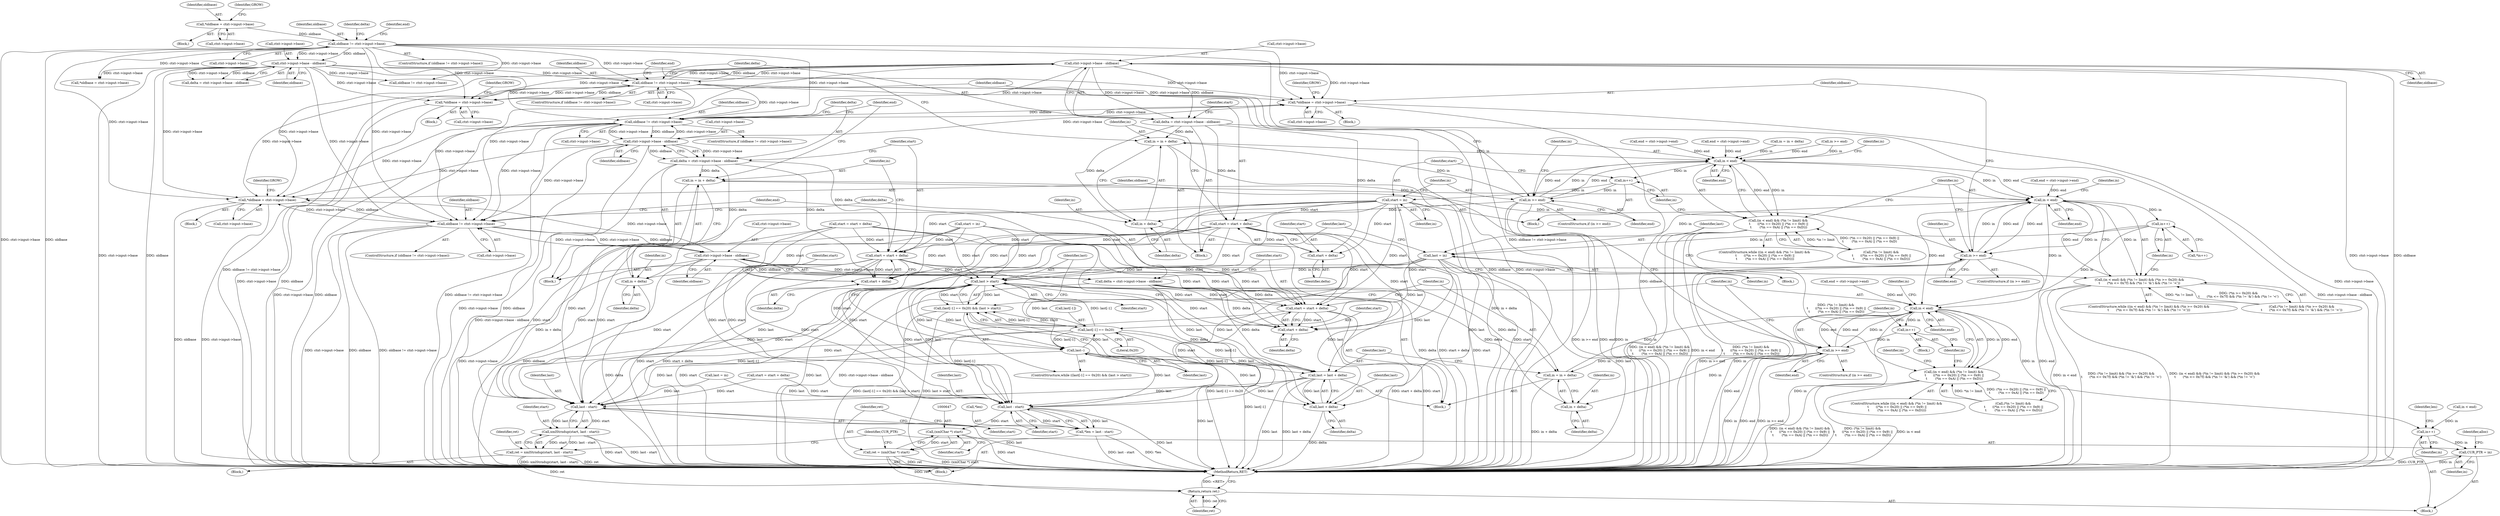 digraph "0_Chrome_d0947db40187f4708c58e64cbd6013faf9eddeed_1@pointer" {
"1000289" [label="(Call,ctxt->input->base - oldbase)"];
"1000278" [label="(Call,oldbase != ctxt->input->base)"];
"1000261" [label="(Call,*oldbase = ctxt->input->base)"];
"1000193" [label="(Call,ctxt->input->base - oldbase)"];
"1000182" [label="(Call,oldbase != ctxt->input->base)"];
"1000173" [label="(Call,*oldbase = ctxt->input->base)"];
"1000289" [label="(Call,ctxt->input->base - oldbase)"];
"1000287" [label="(Call,delta = ctxt->input->base - oldbase)"];
"1000296" [label="(Call,start = start + delta)"];
"1000396" [label="(Call,start = start + delta)"];
"1000398" [label="(Call,start + delta)"];
"1000424" [label="(Call,last > start)"];
"1000417" [label="(Call,(last[-1] == 0x20) && (last > start))"];
"1000427" [label="(Call,last--)"];
"1000418" [label="(Call,last[-1] == 0x20)"];
"1000512" [label="(Call,last = last + delta)"];
"1000514" [label="(Call,last + delta)"];
"1000641" [label="(Call,last - start)"];
"1000638" [label="(Call,*len = last - start)"];
"1000646" [label="(Call,(xmlChar *) start)"];
"1000644" [label="(Call,ret = (xmlChar *) start)"];
"1000673" [label="(Return,return ret;)"];
"1000661" [label="(Call,last - start)"];
"1000659" [label="(Call,xmlStrndup(start, last - start))"];
"1000657" [label="(Call,ret = xmlStrndup(start, last - start))"];
"1000502" [label="(Call,start = start + delta)"];
"1000504" [label="(Call,start + delta)"];
"1000298" [label="(Call,start + delta)"];
"1000301" [label="(Call,in = in + delta)"];
"1000222" [label="(Call,in < end)"];
"1000221" [label="(Call,(in < end) && (*in != limit) && \n\t       ((*in == 0x20) || (*in == 0x9) ||\n\t        (*in == 0xA) || (*in == 0xD)))"];
"1000430" [label="(Call,(in < end) && (*in != limit) && \n\t       ((*in == 0x20) || (*in == 0x9) ||\n\t        (*in == 0xA) || (*in == 0xD)))"];
"1000250" [label="(Call,in++)"];
"1000252" [label="(Call,start = in)"];
"1000256" [label="(Call,in >= end)"];
"1000303" [label="(Call,in + delta)"];
"1000315" [label="(Call,in < end)"];
"1000314" [label="(Call,(in < end) && (*in != limit) && (*in >= 0x20) &&\n\t       (*in <= 0x7f) && (*in != '&') && (*in != '<'))"];
"1000347" [label="(Call,in++)"];
"1000356" [label="(Call,in >= end)"];
"1000401" [label="(Call,in = in + delta)"];
"1000403" [label="(Call,in + delta)"];
"1000413" [label="(Call,last = in)"];
"1000431" [label="(Call,in < end)"];
"1000459" [label="(Call,in++)"];
"1000462" [label="(Call,in >= end)"];
"1000507" [label="(Call,in = in + delta)"];
"1000509" [label="(Call,in + delta)"];
"1000631" [label="(Call,in++)"];
"1000664" [label="(Call,CUR_PTR = in)"];
"1000361" [label="(Call,*oldbase = ctxt->input->base)"];
"1000378" [label="(Call,oldbase != ctxt->input->base)"];
"1000389" [label="(Call,ctxt->input->base - oldbase)"];
"1000387" [label="(Call,delta = ctxt->input->base - oldbase)"];
"1000467" [label="(Call,*oldbase = ctxt->input->base)"];
"1000484" [label="(Call,oldbase != ctxt->input->base)"];
"1000495" [label="(Call,ctxt->input->base - oldbase)"];
"1000493" [label="(Call,delta = ctxt->input->base - oldbase)"];
"1000219" [label="(Block,)"];
"1000253" [label="(Identifier,start)"];
"1000660" [label="(Identifier,start)"];
"1000389" [label="(Call,ctxt->input->base - oldbase)"];
"1000211" [label="(Identifier,end)"];
"1000251" [label="(Identifier,in)"];
"1000484" [label="(Call,oldbase != ctxt->input->base)"];
"1000631" [label="(Call,in++)"];
"1000298" [label="(Call,start + delta)"];
"1000646" [label="(Call,(xmlChar *) start)"];
"1000418" [label="(Call,last[-1] == 0x20)"];
"1000402" [label="(Identifier,in)"];
"1000358" [label="(Identifier,end)"];
"1000527" [label="(Identifier,in)"];
"1000224" [label="(Identifier,end)"];
"1000263" [label="(Call,ctxt->input->base)"];
"1000431" [label="(Call,in < end)"];
"1000210" [label="(Call,end = ctxt->input->end)"];
"1000427" [label="(Call,last--)"];
"1000514" [label="(Call,last + delta)"];
"1000296" [label="(Call,start = start + delta)"];
"1000404" [label="(Identifier,in)"];
"1000289" [label="(Call,ctxt->input->base - oldbase)"];
"1000390" [label="(Call,ctxt->input->base)"];
"1000346" [label="(Call,*in++)"];
"1000645" [label="(Identifier,ret)"];
"1000469" [label="(Call,ctxt->input->base)"];
"1000174" [label="(Identifier,oldbase)"];
"1000315" [label="(Call,in < end)"];
"1000378" [label="(Call,oldbase != ctxt->input->base)"];
"1000302" [label="(Identifier,in)"];
"1000485" [label="(Identifier,oldbase)"];
"1000659" [label="(Call,xmlStrndup(start, last - start))"];
"1000458" [label="(Block,)"];
"1000674" [label="(Identifier,ret)"];
"1000285" [label="(Block,)"];
"1000493" [label="(Call,delta = ctxt->input->base - oldbase)"];
"1000361" [label="(Call,*oldbase = ctxt->input->base)"];
"1000397" [label="(Identifier,start)"];
"1000225" [label="(Call,(*in != limit) && \n\t       ((*in == 0x20) || (*in == 0x9) ||\n\t        (*in == 0xA) || (*in == 0xD)))"];
"1000257" [label="(Identifier,in)"];
"1000664" [label="(Call,CUR_PTR = in)"];
"1000483" [label="(ControlStructure,if (oldbase != ctxt->input->base))"];
"1000250" [label="(Call,in++)"];
"1000501" [label="(Identifier,oldbase)"];
"1000657" [label="(Call,ret = xmlStrndup(start, last - start))"];
"1000643" [label="(Identifier,start)"];
"1000290" [label="(Call,ctxt->input->base)"];
"1000635" [label="(Identifier,len)"];
"1000460" [label="(Identifier,in)"];
"1000357" [label="(Identifier,in)"];
"1000306" [label="(Call,end = ctxt->input->end)"];
"1000388" [label="(Identifier,delta)"];
"1000193" [label="(Call,ctxt->input->base - oldbase)"];
"1000491" [label="(Block,)"];
"1000663" [label="(Identifier,start)"];
"1000297" [label="(Identifier,start)"];
"1000534" [label="(Call,in < end)"];
"1000661" [label="(Call,last - start)"];
"1000658" [label="(Identifier,ret)"];
"1000317" [label="(Identifier,end)"];
"1000432" [label="(Identifier,in)"];
"1000387" [label="(Call,delta = ctxt->input->base - oldbase)"];
"1000368" [label="(Identifier,GROW)"];
"1000467" [label="(Call,*oldbase = ctxt->input->base)"];
"1000518" [label="(Identifier,end)"];
"1000515" [label="(Identifier,last)"];
"1000288" [label="(Identifier,delta)"];
"1000398" [label="(Call,start + delta)"];
"1000637" [label="(Block,)"];
"1000662" [label="(Identifier,last)"];
"1000401" [label="(Call,in = in + delta)"];
"1000173" [label="(Call,*oldbase = ctxt->input->base)"];
"1000280" [label="(Call,ctxt->input->base)"];
"1000301" [label="(Call,in = in + delta)"];
"1000287" [label="(Call,delta = ctxt->input->base - oldbase)"];
"1000641" [label="(Call,last - start)"];
"1000486" [label="(Call,ctxt->input->base)"];
"1000299" [label="(Identifier,start)"];
"1000184" [label="(Call,ctxt->input->base)"];
"1000507" [label="(Call,in = in + delta)"];
"1000428" [label="(Identifier,last)"];
"1000416" [label="(ControlStructure,while ((last[-1] == 0x20) && (last > start)))"];
"1000259" [label="(Block,)"];
"1000318" [label="(Call,(*in != limit) && (*in >= 0x20) &&\n\t       (*in <= 0x7f) && (*in != '&') && (*in != '<'))"];
"1000673" [label="(Return,return ret;)"];
"1000513" [label="(Identifier,last)"];
"1000205" [label="(Call,in = in + delta)"];
"1000465" [label="(Block,)"];
"1000108" [label="(Block,)"];
"1000305" [label="(Identifier,delta)"];
"1000665" [label="(Identifier,CUR_PTR)"];
"1000194" [label="(Call,ctxt->input->base)"];
"1000642" [label="(Identifier,last)"];
"1000464" [label="(Identifier,end)"];
"1000385" [label="(Block,)"];
"1000314" [label="(Call,(in < end) && (*in != limit) && (*in >= 0x20) &&\n\t       (*in <= 0x7f) && (*in != '&') && (*in != '<'))"];
"1000255" [label="(ControlStructure,if (in >= end))"];
"1000183" [label="(Identifier,oldbase)"];
"1000687" [label="(MethodReturn,RET)"];
"1000512" [label="(Call,last = last + delta)"];
"1000426" [label="(Identifier,start)"];
"1000494" [label="(Identifier,delta)"];
"1000254" [label="(Identifier,in)"];
"1000463" [label="(Identifier,in)"];
"1000468" [label="(Identifier,oldbase)"];
"1000295" [label="(Identifier,oldbase)"];
"1000648" [label="(Identifier,start)"];
"1000300" [label="(Identifier,delta)"];
"1000307" [label="(Identifier,end)"];
"1000423" [label="(Literal,0x20)"];
"1000419" [label="(Call,last[-1])"];
"1000639" [label="(Call,*len)"];
"1000379" [label="(Identifier,oldbase)"];
"1000605" [label="(Call,start = start + delta)"];
"1000363" [label="(Call,ctxt->input->base)"];
"1000504" [label="(Call,start + delta)"];
"1000420" [label="(Identifier,last)"];
"1000171" [label="(Block,)"];
"1000434" [label="(Call,(*in != limit) && \n\t       ((*in == 0x20) || (*in == 0x9) ||\n\t        (*in == 0xA) || (*in == 0xD)))"];
"1000380" [label="(Call,ctxt->input->base)"];
"1000303" [label="(Call,in + delta)"];
"1000313" [label="(ControlStructure,while ((in < end) && (*in != limit) && (*in >= 0x20) &&\n\t       (*in <= 0x7f) && (*in != '&') && (*in != '<')))"];
"1000414" [label="(Identifier,last)"];
"1000503" [label="(Identifier,start)"];
"1000638" [label="(Call,*len = last - start)"];
"1000252" [label="(Call,start = in)"];
"1000517" [label="(Call,end = ctxt->input->end)"];
"1000168" [label="(Call,in >= end)"];
"1000222" [label="(Call,in < end)"];
"1000355" [label="(ControlStructure,if (in >= end))"];
"1000474" [label="(Identifier,GROW)"];
"1000430" [label="(Call,(in < end) && (*in != limit) && \n\t       ((*in == 0x20) || (*in == 0x9) ||\n\t        (*in == 0xA) || (*in == 0xD)))"];
"1000191" [label="(Call,delta = ctxt->input->base - oldbase)"];
"1000417" [label="(Call,(last[-1] == 0x20) && (last > start))"];
"1000506" [label="(Identifier,delta)"];
"1000425" [label="(Identifier,last)"];
"1000348" [label="(Identifier,in)"];
"1000164" [label="(Call,start = in)"];
"1000650" [label="(Block,)"];
"1000396" [label="(Call,start = start + delta)"];
"1000377" [label="(ControlStructure,if (oldbase != ctxt->input->base))"];
"1000644" [label="(Call,ret = (xmlChar *) start)"];
"1000622" [label="(Call,last = in)"];
"1000221" [label="(Call,(in < end) && (*in != limit) && \n\t       ((*in == 0x20) || (*in == 0x9) ||\n\t        (*in == 0xA) || (*in == 0xD)))"];
"1000316" [label="(Identifier,in)"];
"1000347" [label="(Call,in++)"];
"1000459" [label="(Call,in++)"];
"1000505" [label="(Identifier,start)"];
"1000502" [label="(Call,start = start + delta)"];
"1000362" [label="(Identifier,oldbase)"];
"1000424" [label="(Call,last > start)"];
"1000403" [label="(Call,in + delta)"];
"1000199" [label="(Identifier,oldbase)"];
"1000406" [label="(Call,end = ctxt->input->end)"];
"1000175" [label="(Call,ctxt->input->base)"];
"1000321" [label="(Identifier,in)"];
"1000359" [label="(Block,)"];
"1000200" [label="(Call,start = start + delta)"];
"1000668" [label="(Identifier,alloc)"];
"1000510" [label="(Identifier,in)"];
"1000495" [label="(Call,ctxt->input->base - oldbase)"];
"1000516" [label="(Identifier,delta)"];
"1000509" [label="(Call,in + delta)"];
"1000268" [label="(Identifier,GROW)"];
"1000400" [label="(Identifier,delta)"];
"1000462" [label="(Call,in >= end)"];
"1000437" [label="(Identifier,in)"];
"1000356" [label="(Call,in >= end)"];
"1000258" [label="(Identifier,end)"];
"1000511" [label="(Identifier,delta)"];
"1000262" [label="(Identifier,oldbase)"];
"1000395" [label="(Identifier,oldbase)"];
"1000180" [label="(Identifier,GROW)"];
"1000461" [label="(ControlStructure,if (in >= end))"];
"1000256" [label="(Call,in >= end)"];
"1000399" [label="(Identifier,start)"];
"1000413" [label="(Call,last = in)"];
"1000220" [label="(ControlStructure,while ((in < end) && (*in != limit) && \n\t       ((*in == 0x20) || (*in == 0x9) ||\n\t        (*in == 0xA) || (*in == 0xD))))"];
"1000433" [label="(Identifier,end)"];
"1000496" [label="(Call,ctxt->input->base)"];
"1000570" [label="(Call,*oldbase = ctxt->input->base)"];
"1000587" [label="(Call,oldbase != ctxt->input->base)"];
"1000181" [label="(ControlStructure,if (oldbase != ctxt->input->base))"];
"1000429" [label="(ControlStructure,while ((in < end) && (*in != limit) && \n\t       ((*in == 0x20) || (*in == 0x9) ||\n\t        (*in == 0xA) || (*in == 0xD))))"];
"1000407" [label="(Identifier,end)"];
"1000632" [label="(Identifier,in)"];
"1000228" [label="(Identifier,in)"];
"1000192" [label="(Identifier,delta)"];
"1000304" [label="(Identifier,in)"];
"1000415" [label="(Identifier,in)"];
"1000223" [label="(Identifier,in)"];
"1000405" [label="(Identifier,delta)"];
"1000278" [label="(Call,oldbase != ctxt->input->base)"];
"1000261" [label="(Call,*oldbase = ctxt->input->base)"];
"1000182" [label="(Call,oldbase != ctxt->input->base)"];
"1000666" [label="(Identifier,in)"];
"1000508" [label="(Identifier,in)"];
"1000279" [label="(Identifier,oldbase)"];
"1000249" [label="(Block,)"];
"1000277" [label="(ControlStructure,if (oldbase != ctxt->input->base))"];
"1000289" -> "1000287"  [label="AST: "];
"1000289" -> "1000295"  [label="CFG: "];
"1000290" -> "1000289"  [label="AST: "];
"1000295" -> "1000289"  [label="AST: "];
"1000287" -> "1000289"  [label="CFG: "];
"1000289" -> "1000687"  [label="DDG: ctxt->input->base"];
"1000289" -> "1000687"  [label="DDG: oldbase"];
"1000289" -> "1000261"  [label="DDG: ctxt->input->base"];
"1000289" -> "1000278"  [label="DDG: ctxt->input->base"];
"1000289" -> "1000287"  [label="DDG: ctxt->input->base"];
"1000289" -> "1000287"  [label="DDG: oldbase"];
"1000278" -> "1000289"  [label="DDG: ctxt->input->base"];
"1000278" -> "1000289"  [label="DDG: oldbase"];
"1000289" -> "1000361"  [label="DDG: ctxt->input->base"];
"1000289" -> "1000378"  [label="DDG: ctxt->input->base"];
"1000289" -> "1000467"  [label="DDG: ctxt->input->base"];
"1000289" -> "1000484"  [label="DDG: ctxt->input->base"];
"1000278" -> "1000277"  [label="AST: "];
"1000278" -> "1000280"  [label="CFG: "];
"1000279" -> "1000278"  [label="AST: "];
"1000280" -> "1000278"  [label="AST: "];
"1000288" -> "1000278"  [label="CFG: "];
"1000307" -> "1000278"  [label="CFG: "];
"1000278" -> "1000687"  [label="DDG: ctxt->input->base"];
"1000278" -> "1000687"  [label="DDG: oldbase != ctxt->input->base"];
"1000278" -> "1000687"  [label="DDG: oldbase"];
"1000278" -> "1000261"  [label="DDG: ctxt->input->base"];
"1000261" -> "1000278"  [label="DDG: oldbase"];
"1000193" -> "1000278"  [label="DDG: ctxt->input->base"];
"1000182" -> "1000278"  [label="DDG: ctxt->input->base"];
"1000278" -> "1000361"  [label="DDG: ctxt->input->base"];
"1000278" -> "1000378"  [label="DDG: ctxt->input->base"];
"1000278" -> "1000467"  [label="DDG: ctxt->input->base"];
"1000278" -> "1000484"  [label="DDG: ctxt->input->base"];
"1000261" -> "1000259"  [label="AST: "];
"1000261" -> "1000263"  [label="CFG: "];
"1000262" -> "1000261"  [label="AST: "];
"1000263" -> "1000261"  [label="AST: "];
"1000268" -> "1000261"  [label="CFG: "];
"1000261" -> "1000687"  [label="DDG: ctxt->input->base"];
"1000261" -> "1000687"  [label="DDG: oldbase"];
"1000193" -> "1000261"  [label="DDG: ctxt->input->base"];
"1000182" -> "1000261"  [label="DDG: ctxt->input->base"];
"1000193" -> "1000191"  [label="AST: "];
"1000193" -> "1000199"  [label="CFG: "];
"1000194" -> "1000193"  [label="AST: "];
"1000199" -> "1000193"  [label="AST: "];
"1000191" -> "1000193"  [label="CFG: "];
"1000193" -> "1000687"  [label="DDG: ctxt->input->base"];
"1000193" -> "1000687"  [label="DDG: oldbase"];
"1000193" -> "1000191"  [label="DDG: ctxt->input->base"];
"1000193" -> "1000191"  [label="DDG: oldbase"];
"1000182" -> "1000193"  [label="DDG: ctxt->input->base"];
"1000182" -> "1000193"  [label="DDG: oldbase"];
"1000193" -> "1000361"  [label="DDG: ctxt->input->base"];
"1000193" -> "1000378"  [label="DDG: ctxt->input->base"];
"1000193" -> "1000467"  [label="DDG: ctxt->input->base"];
"1000193" -> "1000484"  [label="DDG: ctxt->input->base"];
"1000193" -> "1000570"  [label="DDG: ctxt->input->base"];
"1000193" -> "1000587"  [label="DDG: ctxt->input->base"];
"1000182" -> "1000181"  [label="AST: "];
"1000182" -> "1000184"  [label="CFG: "];
"1000183" -> "1000182"  [label="AST: "];
"1000184" -> "1000182"  [label="AST: "];
"1000192" -> "1000182"  [label="CFG: "];
"1000211" -> "1000182"  [label="CFG: "];
"1000182" -> "1000687"  [label="DDG: oldbase != ctxt->input->base"];
"1000182" -> "1000687"  [label="DDG: ctxt->input->base"];
"1000182" -> "1000687"  [label="DDG: oldbase"];
"1000173" -> "1000182"  [label="DDG: oldbase"];
"1000182" -> "1000361"  [label="DDG: ctxt->input->base"];
"1000182" -> "1000378"  [label="DDG: ctxt->input->base"];
"1000182" -> "1000467"  [label="DDG: ctxt->input->base"];
"1000182" -> "1000484"  [label="DDG: ctxt->input->base"];
"1000182" -> "1000570"  [label="DDG: ctxt->input->base"];
"1000182" -> "1000587"  [label="DDG: ctxt->input->base"];
"1000173" -> "1000171"  [label="AST: "];
"1000173" -> "1000175"  [label="CFG: "];
"1000174" -> "1000173"  [label="AST: "];
"1000175" -> "1000173"  [label="AST: "];
"1000180" -> "1000173"  [label="CFG: "];
"1000287" -> "1000285"  [label="AST: "];
"1000288" -> "1000287"  [label="AST: "];
"1000297" -> "1000287"  [label="CFG: "];
"1000287" -> "1000687"  [label="DDG: ctxt->input->base - oldbase"];
"1000287" -> "1000296"  [label="DDG: delta"];
"1000287" -> "1000298"  [label="DDG: delta"];
"1000287" -> "1000301"  [label="DDG: delta"];
"1000287" -> "1000303"  [label="DDG: delta"];
"1000296" -> "1000285"  [label="AST: "];
"1000296" -> "1000298"  [label="CFG: "];
"1000297" -> "1000296"  [label="AST: "];
"1000298" -> "1000296"  [label="AST: "];
"1000302" -> "1000296"  [label="CFG: "];
"1000296" -> "1000687"  [label="DDG: start + delta"];
"1000296" -> "1000687"  [label="DDG: start"];
"1000252" -> "1000296"  [label="DDG: start"];
"1000296" -> "1000396"  [label="DDG: start"];
"1000296" -> "1000398"  [label="DDG: start"];
"1000296" -> "1000424"  [label="DDG: start"];
"1000296" -> "1000502"  [label="DDG: start"];
"1000296" -> "1000504"  [label="DDG: start"];
"1000296" -> "1000641"  [label="DDG: start"];
"1000296" -> "1000661"  [label="DDG: start"];
"1000396" -> "1000385"  [label="AST: "];
"1000396" -> "1000398"  [label="CFG: "];
"1000397" -> "1000396"  [label="AST: "];
"1000398" -> "1000396"  [label="AST: "];
"1000402" -> "1000396"  [label="CFG: "];
"1000396" -> "1000687"  [label="DDG: start"];
"1000396" -> "1000687"  [label="DDG: start + delta"];
"1000200" -> "1000396"  [label="DDG: start"];
"1000252" -> "1000396"  [label="DDG: start"];
"1000164" -> "1000396"  [label="DDG: start"];
"1000387" -> "1000396"  [label="DDG: delta"];
"1000396" -> "1000398"  [label="DDG: start"];
"1000396" -> "1000424"  [label="DDG: start"];
"1000396" -> "1000502"  [label="DDG: start"];
"1000396" -> "1000504"  [label="DDG: start"];
"1000396" -> "1000641"  [label="DDG: start"];
"1000396" -> "1000661"  [label="DDG: start"];
"1000398" -> "1000400"  [label="CFG: "];
"1000399" -> "1000398"  [label="AST: "];
"1000400" -> "1000398"  [label="AST: "];
"1000200" -> "1000398"  [label="DDG: start"];
"1000252" -> "1000398"  [label="DDG: start"];
"1000164" -> "1000398"  [label="DDG: start"];
"1000387" -> "1000398"  [label="DDG: delta"];
"1000424" -> "1000417"  [label="AST: "];
"1000424" -> "1000426"  [label="CFG: "];
"1000425" -> "1000424"  [label="AST: "];
"1000426" -> "1000424"  [label="AST: "];
"1000417" -> "1000424"  [label="CFG: "];
"1000424" -> "1000687"  [label="DDG: start"];
"1000424" -> "1000687"  [label="DDG: last"];
"1000424" -> "1000417"  [label="DDG: last"];
"1000424" -> "1000417"  [label="DDG: start"];
"1000427" -> "1000424"  [label="DDG: last"];
"1000413" -> "1000424"  [label="DDG: last"];
"1000418" -> "1000424"  [label="DDG: last[-1]"];
"1000200" -> "1000424"  [label="DDG: start"];
"1000252" -> "1000424"  [label="DDG: start"];
"1000164" -> "1000424"  [label="DDG: start"];
"1000424" -> "1000427"  [label="DDG: last"];
"1000424" -> "1000502"  [label="DDG: start"];
"1000424" -> "1000504"  [label="DDG: start"];
"1000424" -> "1000512"  [label="DDG: last"];
"1000424" -> "1000514"  [label="DDG: last"];
"1000424" -> "1000641"  [label="DDG: last"];
"1000424" -> "1000641"  [label="DDG: start"];
"1000424" -> "1000661"  [label="DDG: last"];
"1000424" -> "1000661"  [label="DDG: start"];
"1000417" -> "1000416"  [label="AST: "];
"1000417" -> "1000418"  [label="CFG: "];
"1000418" -> "1000417"  [label="AST: "];
"1000428" -> "1000417"  [label="CFG: "];
"1000432" -> "1000417"  [label="CFG: "];
"1000417" -> "1000687"  [label="DDG: last > start"];
"1000417" -> "1000687"  [label="DDG: last[-1] == 0x20"];
"1000417" -> "1000687"  [label="DDG: (last[-1] == 0x20) && (last > start)"];
"1000418" -> "1000417"  [label="DDG: last[-1]"];
"1000418" -> "1000417"  [label="DDG: 0x20"];
"1000427" -> "1000416"  [label="AST: "];
"1000427" -> "1000428"  [label="CFG: "];
"1000428" -> "1000427"  [label="AST: "];
"1000420" -> "1000427"  [label="CFG: "];
"1000427" -> "1000687"  [label="DDG: last"];
"1000427" -> "1000418"  [label="DDG: last"];
"1000413" -> "1000427"  [label="DDG: last"];
"1000418" -> "1000427"  [label="DDG: last[-1]"];
"1000427" -> "1000512"  [label="DDG: last"];
"1000427" -> "1000514"  [label="DDG: last"];
"1000427" -> "1000641"  [label="DDG: last"];
"1000427" -> "1000661"  [label="DDG: last"];
"1000418" -> "1000423"  [label="CFG: "];
"1000419" -> "1000418"  [label="AST: "];
"1000423" -> "1000418"  [label="AST: "];
"1000425" -> "1000418"  [label="CFG: "];
"1000418" -> "1000687"  [label="DDG: last[-1]"];
"1000413" -> "1000418"  [label="DDG: last"];
"1000418" -> "1000512"  [label="DDG: last[-1]"];
"1000418" -> "1000514"  [label="DDG: last[-1]"];
"1000418" -> "1000641"  [label="DDG: last[-1]"];
"1000418" -> "1000661"  [label="DDG: last[-1]"];
"1000512" -> "1000491"  [label="AST: "];
"1000512" -> "1000514"  [label="CFG: "];
"1000513" -> "1000512"  [label="AST: "];
"1000514" -> "1000512"  [label="AST: "];
"1000518" -> "1000512"  [label="CFG: "];
"1000512" -> "1000687"  [label="DDG: last"];
"1000512" -> "1000687"  [label="DDG: last + delta"];
"1000413" -> "1000512"  [label="DDG: last"];
"1000493" -> "1000512"  [label="DDG: delta"];
"1000512" -> "1000514"  [label="DDG: last"];
"1000512" -> "1000641"  [label="DDG: last"];
"1000512" -> "1000661"  [label="DDG: last"];
"1000514" -> "1000516"  [label="CFG: "];
"1000515" -> "1000514"  [label="AST: "];
"1000516" -> "1000514"  [label="AST: "];
"1000514" -> "1000687"  [label="DDG: delta"];
"1000413" -> "1000514"  [label="DDG: last"];
"1000493" -> "1000514"  [label="DDG: delta"];
"1000641" -> "1000638"  [label="AST: "];
"1000641" -> "1000643"  [label="CFG: "];
"1000642" -> "1000641"  [label="AST: "];
"1000643" -> "1000641"  [label="AST: "];
"1000638" -> "1000641"  [label="CFG: "];
"1000641" -> "1000687"  [label="DDG: last"];
"1000641" -> "1000638"  [label="DDG: last"];
"1000641" -> "1000638"  [label="DDG: start"];
"1000622" -> "1000641"  [label="DDG: last"];
"1000413" -> "1000641"  [label="DDG: last"];
"1000200" -> "1000641"  [label="DDG: start"];
"1000252" -> "1000641"  [label="DDG: start"];
"1000502" -> "1000641"  [label="DDG: start"];
"1000605" -> "1000641"  [label="DDG: start"];
"1000164" -> "1000641"  [label="DDG: start"];
"1000641" -> "1000646"  [label="DDG: start"];
"1000638" -> "1000637"  [label="AST: "];
"1000639" -> "1000638"  [label="AST: "];
"1000645" -> "1000638"  [label="CFG: "];
"1000638" -> "1000687"  [label="DDG: last - start"];
"1000638" -> "1000687"  [label="DDG: *len"];
"1000646" -> "1000644"  [label="AST: "];
"1000646" -> "1000648"  [label="CFG: "];
"1000647" -> "1000646"  [label="AST: "];
"1000648" -> "1000646"  [label="AST: "];
"1000644" -> "1000646"  [label="CFG: "];
"1000646" -> "1000687"  [label="DDG: start"];
"1000646" -> "1000644"  [label="DDG: start"];
"1000644" -> "1000637"  [label="AST: "];
"1000645" -> "1000644"  [label="AST: "];
"1000665" -> "1000644"  [label="CFG: "];
"1000644" -> "1000687"  [label="DDG: (xmlChar *) start"];
"1000644" -> "1000687"  [label="DDG: ret"];
"1000644" -> "1000673"  [label="DDG: ret"];
"1000673" -> "1000108"  [label="AST: "];
"1000673" -> "1000674"  [label="CFG: "];
"1000674" -> "1000673"  [label="AST: "];
"1000687" -> "1000673"  [label="CFG: "];
"1000673" -> "1000687"  [label="DDG: <RET>"];
"1000674" -> "1000673"  [label="DDG: ret"];
"1000657" -> "1000673"  [label="DDG: ret"];
"1000661" -> "1000659"  [label="AST: "];
"1000661" -> "1000663"  [label="CFG: "];
"1000662" -> "1000661"  [label="AST: "];
"1000663" -> "1000661"  [label="AST: "];
"1000659" -> "1000661"  [label="CFG: "];
"1000661" -> "1000687"  [label="DDG: last"];
"1000661" -> "1000659"  [label="DDG: start"];
"1000661" -> "1000659"  [label="DDG: last"];
"1000622" -> "1000661"  [label="DDG: last"];
"1000413" -> "1000661"  [label="DDG: last"];
"1000200" -> "1000661"  [label="DDG: start"];
"1000252" -> "1000661"  [label="DDG: start"];
"1000502" -> "1000661"  [label="DDG: start"];
"1000605" -> "1000661"  [label="DDG: start"];
"1000164" -> "1000661"  [label="DDG: start"];
"1000659" -> "1000657"  [label="AST: "];
"1000660" -> "1000659"  [label="AST: "];
"1000657" -> "1000659"  [label="CFG: "];
"1000659" -> "1000687"  [label="DDG: start"];
"1000659" -> "1000687"  [label="DDG: last - start"];
"1000659" -> "1000657"  [label="DDG: start"];
"1000659" -> "1000657"  [label="DDG: last - start"];
"1000657" -> "1000650"  [label="AST: "];
"1000658" -> "1000657"  [label="AST: "];
"1000665" -> "1000657"  [label="CFG: "];
"1000657" -> "1000687"  [label="DDG: ret"];
"1000657" -> "1000687"  [label="DDG: xmlStrndup(start, last - start)"];
"1000502" -> "1000491"  [label="AST: "];
"1000502" -> "1000504"  [label="CFG: "];
"1000503" -> "1000502"  [label="AST: "];
"1000504" -> "1000502"  [label="AST: "];
"1000508" -> "1000502"  [label="CFG: "];
"1000502" -> "1000687"  [label="DDG: start"];
"1000502" -> "1000687"  [label="DDG: start + delta"];
"1000200" -> "1000502"  [label="DDG: start"];
"1000252" -> "1000502"  [label="DDG: start"];
"1000164" -> "1000502"  [label="DDG: start"];
"1000493" -> "1000502"  [label="DDG: delta"];
"1000502" -> "1000504"  [label="DDG: start"];
"1000504" -> "1000506"  [label="CFG: "];
"1000505" -> "1000504"  [label="AST: "];
"1000506" -> "1000504"  [label="AST: "];
"1000200" -> "1000504"  [label="DDG: start"];
"1000252" -> "1000504"  [label="DDG: start"];
"1000164" -> "1000504"  [label="DDG: start"];
"1000493" -> "1000504"  [label="DDG: delta"];
"1000298" -> "1000300"  [label="CFG: "];
"1000299" -> "1000298"  [label="AST: "];
"1000300" -> "1000298"  [label="AST: "];
"1000252" -> "1000298"  [label="DDG: start"];
"1000301" -> "1000285"  [label="AST: "];
"1000301" -> "1000303"  [label="CFG: "];
"1000302" -> "1000301"  [label="AST: "];
"1000303" -> "1000301"  [label="AST: "];
"1000307" -> "1000301"  [label="CFG: "];
"1000301" -> "1000687"  [label="DDG: in + delta"];
"1000301" -> "1000222"  [label="DDG: in"];
"1000256" -> "1000301"  [label="DDG: in"];
"1000222" -> "1000221"  [label="AST: "];
"1000222" -> "1000224"  [label="CFG: "];
"1000223" -> "1000222"  [label="AST: "];
"1000224" -> "1000222"  [label="AST: "];
"1000228" -> "1000222"  [label="CFG: "];
"1000221" -> "1000222"  [label="CFG: "];
"1000222" -> "1000221"  [label="DDG: in"];
"1000222" -> "1000221"  [label="DDG: end"];
"1000168" -> "1000222"  [label="DDG: in"];
"1000168" -> "1000222"  [label="DDG: end"];
"1000205" -> "1000222"  [label="DDG: in"];
"1000256" -> "1000222"  [label="DDG: in"];
"1000256" -> "1000222"  [label="DDG: end"];
"1000306" -> "1000222"  [label="DDG: end"];
"1000210" -> "1000222"  [label="DDG: end"];
"1000222" -> "1000250"  [label="DDG: in"];
"1000222" -> "1000256"  [label="DDG: end"];
"1000222" -> "1000315"  [label="DDG: in"];
"1000222" -> "1000315"  [label="DDG: end"];
"1000221" -> "1000220"  [label="AST: "];
"1000221" -> "1000225"  [label="CFG: "];
"1000225" -> "1000221"  [label="AST: "];
"1000251" -> "1000221"  [label="CFG: "];
"1000316" -> "1000221"  [label="CFG: "];
"1000221" -> "1000687"  [label="DDG: (*in != limit) && \n\t       ((*in == 0x20) || (*in == 0x9) ||\n\t        (*in == 0xA) || (*in == 0xD))"];
"1000221" -> "1000687"  [label="DDG: (in < end) && (*in != limit) && \n\t       ((*in == 0x20) || (*in == 0x9) ||\n\t        (*in == 0xA) || (*in == 0xD))"];
"1000221" -> "1000687"  [label="DDG: in < end"];
"1000225" -> "1000221"  [label="DDG: *in != limit"];
"1000225" -> "1000221"  [label="DDG: (*in == 0x20) || (*in == 0x9) ||\n\t        (*in == 0xA) || (*in == 0xD)"];
"1000221" -> "1000430"  [label="DDG: (*in != limit) && \n\t       ((*in == 0x20) || (*in == 0x9) ||\n\t        (*in == 0xA) || (*in == 0xD))"];
"1000430" -> "1000429"  [label="AST: "];
"1000430" -> "1000431"  [label="CFG: "];
"1000430" -> "1000434"  [label="CFG: "];
"1000431" -> "1000430"  [label="AST: "];
"1000434" -> "1000430"  [label="AST: "];
"1000460" -> "1000430"  [label="CFG: "];
"1000527" -> "1000430"  [label="CFG: "];
"1000430" -> "1000687"  [label="DDG: (*in != limit) && \n\t       ((*in == 0x20) || (*in == 0x9) ||\n\t        (*in == 0xA) || (*in == 0xD))"];
"1000430" -> "1000687"  [label="DDG: in < end"];
"1000430" -> "1000687"  [label="DDG: (in < end) && (*in != limit) && \n\t       ((*in == 0x20) || (*in == 0x9) ||\n\t        (*in == 0xA) || (*in == 0xD))"];
"1000431" -> "1000430"  [label="DDG: in"];
"1000431" -> "1000430"  [label="DDG: end"];
"1000434" -> "1000430"  [label="DDG: *in != limit"];
"1000434" -> "1000430"  [label="DDG: (*in == 0x20) || (*in == 0x9) ||\n\t        (*in == 0xA) || (*in == 0xD)"];
"1000250" -> "1000249"  [label="AST: "];
"1000250" -> "1000251"  [label="CFG: "];
"1000251" -> "1000250"  [label="AST: "];
"1000253" -> "1000250"  [label="CFG: "];
"1000250" -> "1000252"  [label="DDG: in"];
"1000250" -> "1000256"  [label="DDG: in"];
"1000252" -> "1000249"  [label="AST: "];
"1000252" -> "1000254"  [label="CFG: "];
"1000253" -> "1000252"  [label="AST: "];
"1000254" -> "1000252"  [label="AST: "];
"1000257" -> "1000252"  [label="CFG: "];
"1000252" -> "1000687"  [label="DDG: start"];
"1000256" -> "1000255"  [label="AST: "];
"1000256" -> "1000258"  [label="CFG: "];
"1000257" -> "1000256"  [label="AST: "];
"1000258" -> "1000256"  [label="AST: "];
"1000223" -> "1000256"  [label="CFG: "];
"1000262" -> "1000256"  [label="CFG: "];
"1000256" -> "1000687"  [label="DDG: end"];
"1000256" -> "1000687"  [label="DDG: in"];
"1000256" -> "1000687"  [label="DDG: in >= end"];
"1000256" -> "1000303"  [label="DDG: in"];
"1000303" -> "1000305"  [label="CFG: "];
"1000304" -> "1000303"  [label="AST: "];
"1000305" -> "1000303"  [label="AST: "];
"1000303" -> "1000687"  [label="DDG: delta"];
"1000315" -> "1000314"  [label="AST: "];
"1000315" -> "1000317"  [label="CFG: "];
"1000316" -> "1000315"  [label="AST: "];
"1000317" -> "1000315"  [label="AST: "];
"1000321" -> "1000315"  [label="CFG: "];
"1000314" -> "1000315"  [label="CFG: "];
"1000315" -> "1000314"  [label="DDG: in"];
"1000315" -> "1000314"  [label="DDG: end"];
"1000356" -> "1000315"  [label="DDG: in"];
"1000356" -> "1000315"  [label="DDG: end"];
"1000401" -> "1000315"  [label="DDG: in"];
"1000406" -> "1000315"  [label="DDG: end"];
"1000315" -> "1000347"  [label="DDG: in"];
"1000315" -> "1000356"  [label="DDG: end"];
"1000315" -> "1000413"  [label="DDG: in"];
"1000315" -> "1000431"  [label="DDG: in"];
"1000315" -> "1000431"  [label="DDG: end"];
"1000314" -> "1000313"  [label="AST: "];
"1000314" -> "1000318"  [label="CFG: "];
"1000318" -> "1000314"  [label="AST: "];
"1000348" -> "1000314"  [label="CFG: "];
"1000414" -> "1000314"  [label="CFG: "];
"1000314" -> "1000687"  [label="DDG: in < end"];
"1000314" -> "1000687"  [label="DDG: (*in != limit) && (*in >= 0x20) &&\n\t       (*in <= 0x7f) && (*in != '&') && (*in != '<')"];
"1000314" -> "1000687"  [label="DDG: (in < end) && (*in != limit) && (*in >= 0x20) &&\n\t       (*in <= 0x7f) && (*in != '&') && (*in != '<')"];
"1000318" -> "1000314"  [label="DDG: *in != limit"];
"1000318" -> "1000314"  [label="DDG: (*in >= 0x20) &&\n\t       (*in <= 0x7f) && (*in != '&') && (*in != '<')"];
"1000347" -> "1000346"  [label="AST: "];
"1000347" -> "1000348"  [label="CFG: "];
"1000348" -> "1000347"  [label="AST: "];
"1000346" -> "1000347"  [label="CFG: "];
"1000347" -> "1000356"  [label="DDG: in"];
"1000347" -> "1000413"  [label="DDG: in"];
"1000347" -> "1000431"  [label="DDG: in"];
"1000356" -> "1000355"  [label="AST: "];
"1000356" -> "1000358"  [label="CFG: "];
"1000357" -> "1000356"  [label="AST: "];
"1000358" -> "1000356"  [label="AST: "];
"1000316" -> "1000356"  [label="CFG: "];
"1000362" -> "1000356"  [label="CFG: "];
"1000356" -> "1000687"  [label="DDG: in >= end"];
"1000356" -> "1000687"  [label="DDG: in"];
"1000356" -> "1000687"  [label="DDG: end"];
"1000356" -> "1000401"  [label="DDG: in"];
"1000356" -> "1000403"  [label="DDG: in"];
"1000401" -> "1000385"  [label="AST: "];
"1000401" -> "1000403"  [label="CFG: "];
"1000402" -> "1000401"  [label="AST: "];
"1000403" -> "1000401"  [label="AST: "];
"1000407" -> "1000401"  [label="CFG: "];
"1000401" -> "1000687"  [label="DDG: in + delta"];
"1000387" -> "1000401"  [label="DDG: delta"];
"1000403" -> "1000405"  [label="CFG: "];
"1000404" -> "1000403"  [label="AST: "];
"1000405" -> "1000403"  [label="AST: "];
"1000403" -> "1000687"  [label="DDG: delta"];
"1000387" -> "1000403"  [label="DDG: delta"];
"1000413" -> "1000219"  [label="AST: "];
"1000413" -> "1000415"  [label="CFG: "];
"1000414" -> "1000413"  [label="AST: "];
"1000415" -> "1000413"  [label="AST: "];
"1000420" -> "1000413"  [label="CFG: "];
"1000413" -> "1000687"  [label="DDG: last"];
"1000431" -> "1000433"  [label="CFG: "];
"1000432" -> "1000431"  [label="AST: "];
"1000433" -> "1000431"  [label="AST: "];
"1000437" -> "1000431"  [label="CFG: "];
"1000431" -> "1000687"  [label="DDG: in"];
"1000431" -> "1000687"  [label="DDG: end"];
"1000462" -> "1000431"  [label="DDG: in"];
"1000462" -> "1000431"  [label="DDG: end"];
"1000507" -> "1000431"  [label="DDG: in"];
"1000517" -> "1000431"  [label="DDG: end"];
"1000431" -> "1000459"  [label="DDG: in"];
"1000431" -> "1000462"  [label="DDG: end"];
"1000431" -> "1000631"  [label="DDG: in"];
"1000459" -> "1000458"  [label="AST: "];
"1000459" -> "1000460"  [label="CFG: "];
"1000460" -> "1000459"  [label="AST: "];
"1000463" -> "1000459"  [label="CFG: "];
"1000459" -> "1000462"  [label="DDG: in"];
"1000462" -> "1000461"  [label="AST: "];
"1000462" -> "1000464"  [label="CFG: "];
"1000463" -> "1000462"  [label="AST: "];
"1000464" -> "1000462"  [label="AST: "];
"1000432" -> "1000462"  [label="CFG: "];
"1000468" -> "1000462"  [label="CFG: "];
"1000462" -> "1000687"  [label="DDG: in"];
"1000462" -> "1000687"  [label="DDG: end"];
"1000462" -> "1000687"  [label="DDG: in >= end"];
"1000462" -> "1000507"  [label="DDG: in"];
"1000462" -> "1000509"  [label="DDG: in"];
"1000507" -> "1000491"  [label="AST: "];
"1000507" -> "1000509"  [label="CFG: "];
"1000508" -> "1000507"  [label="AST: "];
"1000509" -> "1000507"  [label="AST: "];
"1000513" -> "1000507"  [label="CFG: "];
"1000507" -> "1000687"  [label="DDG: in + delta"];
"1000493" -> "1000507"  [label="DDG: delta"];
"1000509" -> "1000511"  [label="CFG: "];
"1000510" -> "1000509"  [label="AST: "];
"1000511" -> "1000509"  [label="AST: "];
"1000493" -> "1000509"  [label="DDG: delta"];
"1000631" -> "1000108"  [label="AST: "];
"1000631" -> "1000632"  [label="CFG: "];
"1000632" -> "1000631"  [label="AST: "];
"1000635" -> "1000631"  [label="CFG: "];
"1000534" -> "1000631"  [label="DDG: in"];
"1000631" -> "1000664"  [label="DDG: in"];
"1000664" -> "1000108"  [label="AST: "];
"1000664" -> "1000666"  [label="CFG: "];
"1000665" -> "1000664"  [label="AST: "];
"1000666" -> "1000664"  [label="AST: "];
"1000668" -> "1000664"  [label="CFG: "];
"1000664" -> "1000687"  [label="DDG: in"];
"1000664" -> "1000687"  [label="DDG: CUR_PTR"];
"1000361" -> "1000359"  [label="AST: "];
"1000361" -> "1000363"  [label="CFG: "];
"1000362" -> "1000361"  [label="AST: "];
"1000363" -> "1000361"  [label="AST: "];
"1000368" -> "1000361"  [label="CFG: "];
"1000361" -> "1000687"  [label="DDG: oldbase"];
"1000361" -> "1000687"  [label="DDG: ctxt->input->base"];
"1000378" -> "1000361"  [label="DDG: ctxt->input->base"];
"1000389" -> "1000361"  [label="DDG: ctxt->input->base"];
"1000361" -> "1000378"  [label="DDG: oldbase"];
"1000378" -> "1000377"  [label="AST: "];
"1000378" -> "1000380"  [label="CFG: "];
"1000379" -> "1000378"  [label="AST: "];
"1000380" -> "1000378"  [label="AST: "];
"1000388" -> "1000378"  [label="CFG: "];
"1000407" -> "1000378"  [label="CFG: "];
"1000378" -> "1000687"  [label="DDG: ctxt->input->base"];
"1000378" -> "1000687"  [label="DDG: oldbase"];
"1000378" -> "1000687"  [label="DDG: oldbase != ctxt->input->base"];
"1000389" -> "1000378"  [label="DDG: ctxt->input->base"];
"1000378" -> "1000389"  [label="DDG: ctxt->input->base"];
"1000378" -> "1000389"  [label="DDG: oldbase"];
"1000378" -> "1000467"  [label="DDG: ctxt->input->base"];
"1000378" -> "1000484"  [label="DDG: ctxt->input->base"];
"1000389" -> "1000387"  [label="AST: "];
"1000389" -> "1000395"  [label="CFG: "];
"1000390" -> "1000389"  [label="AST: "];
"1000395" -> "1000389"  [label="AST: "];
"1000387" -> "1000389"  [label="CFG: "];
"1000389" -> "1000687"  [label="DDG: ctxt->input->base"];
"1000389" -> "1000687"  [label="DDG: oldbase"];
"1000389" -> "1000387"  [label="DDG: ctxt->input->base"];
"1000389" -> "1000387"  [label="DDG: oldbase"];
"1000389" -> "1000467"  [label="DDG: ctxt->input->base"];
"1000389" -> "1000484"  [label="DDG: ctxt->input->base"];
"1000387" -> "1000385"  [label="AST: "];
"1000388" -> "1000387"  [label="AST: "];
"1000397" -> "1000387"  [label="CFG: "];
"1000387" -> "1000687"  [label="DDG: ctxt->input->base - oldbase"];
"1000467" -> "1000465"  [label="AST: "];
"1000467" -> "1000469"  [label="CFG: "];
"1000468" -> "1000467"  [label="AST: "];
"1000469" -> "1000467"  [label="AST: "];
"1000474" -> "1000467"  [label="CFG: "];
"1000467" -> "1000687"  [label="DDG: oldbase"];
"1000467" -> "1000687"  [label="DDG: ctxt->input->base"];
"1000484" -> "1000467"  [label="DDG: ctxt->input->base"];
"1000495" -> "1000467"  [label="DDG: ctxt->input->base"];
"1000467" -> "1000484"  [label="DDG: oldbase"];
"1000484" -> "1000483"  [label="AST: "];
"1000484" -> "1000486"  [label="CFG: "];
"1000485" -> "1000484"  [label="AST: "];
"1000486" -> "1000484"  [label="AST: "];
"1000494" -> "1000484"  [label="CFG: "];
"1000518" -> "1000484"  [label="CFG: "];
"1000484" -> "1000687"  [label="DDG: ctxt->input->base"];
"1000484" -> "1000687"  [label="DDG: oldbase"];
"1000484" -> "1000687"  [label="DDG: oldbase != ctxt->input->base"];
"1000495" -> "1000484"  [label="DDG: ctxt->input->base"];
"1000484" -> "1000495"  [label="DDG: ctxt->input->base"];
"1000484" -> "1000495"  [label="DDG: oldbase"];
"1000495" -> "1000493"  [label="AST: "];
"1000495" -> "1000501"  [label="CFG: "];
"1000496" -> "1000495"  [label="AST: "];
"1000501" -> "1000495"  [label="AST: "];
"1000493" -> "1000495"  [label="CFG: "];
"1000495" -> "1000687"  [label="DDG: ctxt->input->base"];
"1000495" -> "1000687"  [label="DDG: oldbase"];
"1000495" -> "1000493"  [label="DDG: ctxt->input->base"];
"1000495" -> "1000493"  [label="DDG: oldbase"];
"1000493" -> "1000491"  [label="AST: "];
"1000494" -> "1000493"  [label="AST: "];
"1000503" -> "1000493"  [label="CFG: "];
"1000493" -> "1000687"  [label="DDG: ctxt->input->base - oldbase"];
}
